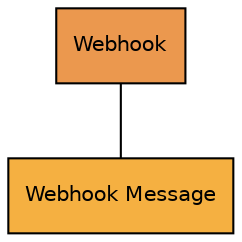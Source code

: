 digraph G {
    graph [fontname = "helvetica",fontsize = 10];
    node [fontname = "helvetica",fontsize = 10];
    edge [fontname = "helvetica",fontsize = 10];

    // dot -Tpng webhooks.dot -o webhooks.png
    "webhook"      [shape = box,style=filled,fillcolor="#eb984e",label = "Webhook"];
    "message"      [shape = box,style=filled,fillcolor="#f5b041",label = "Webhook Message"];

    // group to account
    webhook -> message [arrowhead = none];
}